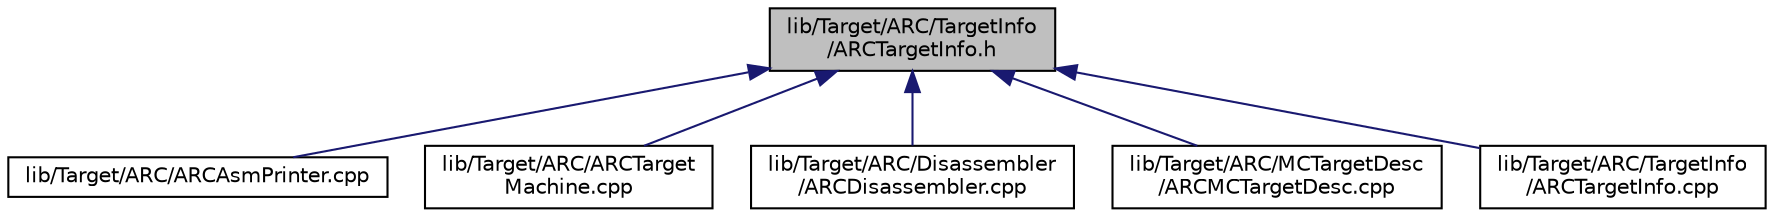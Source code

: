 digraph "lib/Target/ARC/TargetInfo/ARCTargetInfo.h"
{
 // LATEX_PDF_SIZE
  bgcolor="transparent";
  edge [fontname="Helvetica",fontsize="10",labelfontname="Helvetica",labelfontsize="10"];
  node [fontname="Helvetica",fontsize="10",shape="box"];
  Node1 [label="lib/Target/ARC/TargetInfo\l/ARCTargetInfo.h",height=0.2,width=0.4,color="black", fillcolor="grey75", style="filled", fontcolor="black",tooltip=" "];
  Node1 -> Node2 [dir="back",color="midnightblue",fontsize="10",style="solid",fontname="Helvetica"];
  Node2 [label="lib/Target/ARC/ARCAsmPrinter.cpp",height=0.2,width=0.4,color="black",URL="$ARCAsmPrinter_8cpp.html",tooltip=" "];
  Node1 -> Node3 [dir="back",color="midnightblue",fontsize="10",style="solid",fontname="Helvetica"];
  Node3 [label="lib/Target/ARC/ARCTarget\lMachine.cpp",height=0.2,width=0.4,color="black",URL="$ARCTargetMachine_8cpp.html",tooltip=" "];
  Node1 -> Node4 [dir="back",color="midnightblue",fontsize="10",style="solid",fontname="Helvetica"];
  Node4 [label="lib/Target/ARC/Disassembler\l/ARCDisassembler.cpp",height=0.2,width=0.4,color="black",URL="$ARCDisassembler_8cpp.html",tooltip="This file is part of the ARC Disassembler."];
  Node1 -> Node5 [dir="back",color="midnightblue",fontsize="10",style="solid",fontname="Helvetica"];
  Node5 [label="lib/Target/ARC/MCTargetDesc\l/ARCMCTargetDesc.cpp",height=0.2,width=0.4,color="black",URL="$ARCMCTargetDesc_8cpp.html",tooltip=" "];
  Node1 -> Node6 [dir="back",color="midnightblue",fontsize="10",style="solid",fontname="Helvetica"];
  Node6 [label="lib/Target/ARC/TargetInfo\l/ARCTargetInfo.cpp",height=0.2,width=0.4,color="black",URL="$ARCTargetInfo_8cpp.html",tooltip=" "];
}
